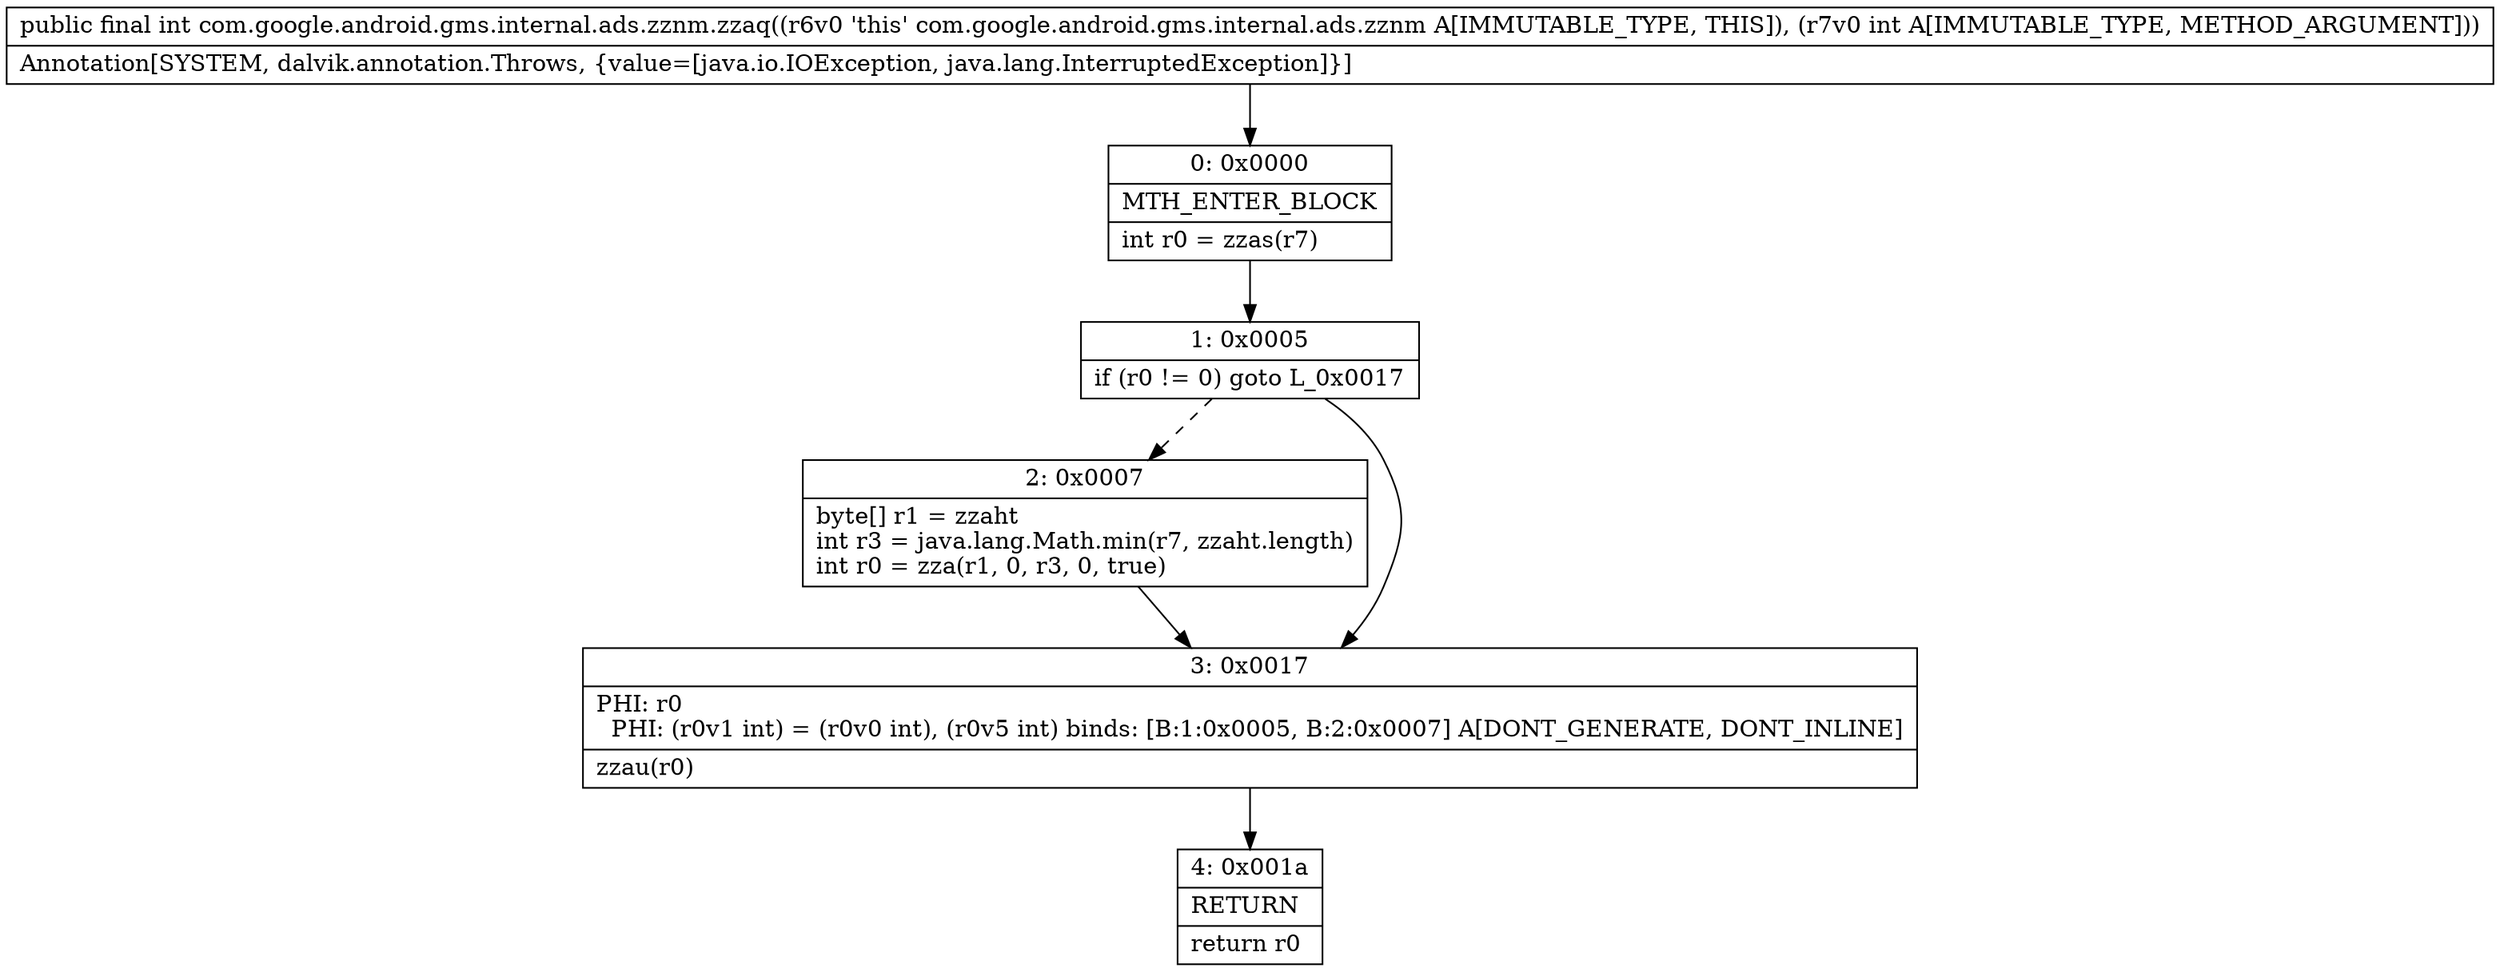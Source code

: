 digraph "CFG forcom.google.android.gms.internal.ads.zznm.zzaq(I)I" {
Node_0 [shape=record,label="{0\:\ 0x0000|MTH_ENTER_BLOCK\l|int r0 = zzas(r7)\l}"];
Node_1 [shape=record,label="{1\:\ 0x0005|if (r0 != 0) goto L_0x0017\l}"];
Node_2 [shape=record,label="{2\:\ 0x0007|byte[] r1 = zzaht\lint r3 = java.lang.Math.min(r7, zzaht.length)\lint r0 = zza(r1, 0, r3, 0, true)\l}"];
Node_3 [shape=record,label="{3\:\ 0x0017|PHI: r0 \l  PHI: (r0v1 int) = (r0v0 int), (r0v5 int) binds: [B:1:0x0005, B:2:0x0007] A[DONT_GENERATE, DONT_INLINE]\l|zzau(r0)\l}"];
Node_4 [shape=record,label="{4\:\ 0x001a|RETURN\l|return r0\l}"];
MethodNode[shape=record,label="{public final int com.google.android.gms.internal.ads.zznm.zzaq((r6v0 'this' com.google.android.gms.internal.ads.zznm A[IMMUTABLE_TYPE, THIS]), (r7v0 int A[IMMUTABLE_TYPE, METHOD_ARGUMENT]))  | Annotation[SYSTEM, dalvik.annotation.Throws, \{value=[java.io.IOException, java.lang.InterruptedException]\}]\l}"];
MethodNode -> Node_0;
Node_0 -> Node_1;
Node_1 -> Node_2[style=dashed];
Node_1 -> Node_3;
Node_2 -> Node_3;
Node_3 -> Node_4;
}

